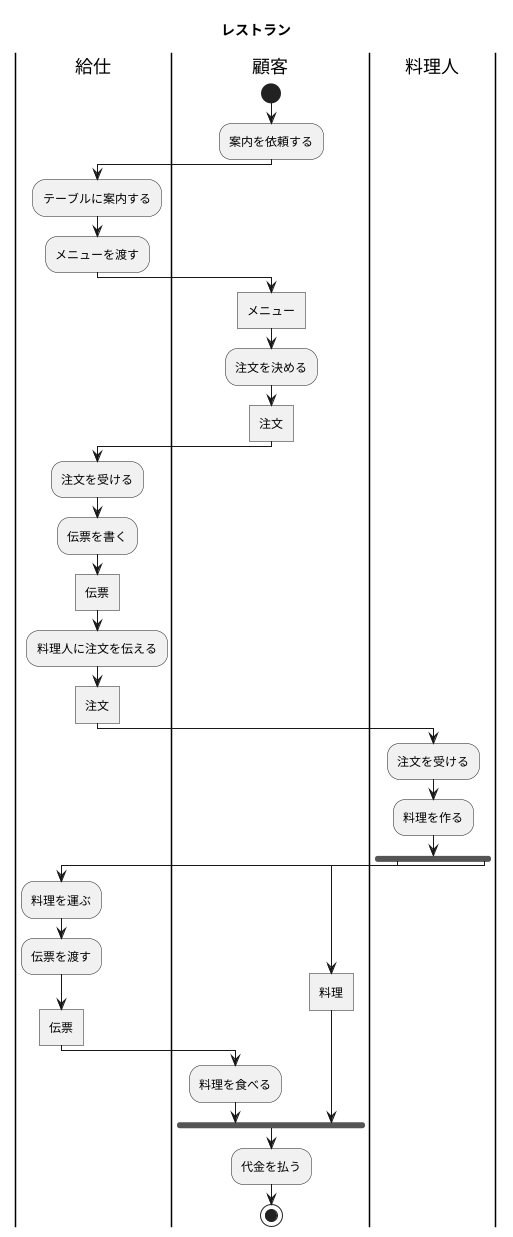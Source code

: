 @startuml アクティビティ図
    title レストラン
    |給仕|
    |給仕|
    |顧客|
    |顧客|
    |料理人|
    |料理人|

    |顧客|
    start
    :案内を依頼する;
    |顧客|

    |給仕|
    :テーブルに案内する;
    :メニューを渡す;
    |給仕|

    |顧客|
    :メニュー]
    :注文を決める;
    :注文]
    |顧客|

    |給仕|
    :注文を受ける;
    :伝票を書く;
    :伝票]
    :料理人に注文を伝える;
    :注文]
    |給仕|

    |料理人|
    :注文を受ける;
    :料理を作る;
    fork

    |給仕|
    :料理を運ぶ;
    :伝票を渡す;
    :伝票]
    |給仕|

    |顧客|
    :料理を食べる;
    fork again
    :料理]
    end fork
    :代金を払う;
    stop
    |顧客|
@enduml